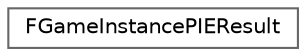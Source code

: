 digraph "Graphical Class Hierarchy"
{
 // INTERACTIVE_SVG=YES
 // LATEX_PDF_SIZE
  bgcolor="transparent";
  edge [fontname=Helvetica,fontsize=10,labelfontname=Helvetica,labelfontsize=10];
  node [fontname=Helvetica,fontsize=10,shape=box,height=0.2,width=0.4];
  rankdir="LR";
  Node0 [id="Node000000",label="FGameInstancePIEResult",height=0.2,width=0.4,color="grey40", fillcolor="white", style="filled",URL="$d2/d11/structFGameInstancePIEResult.html",tooltip=" "];
}
